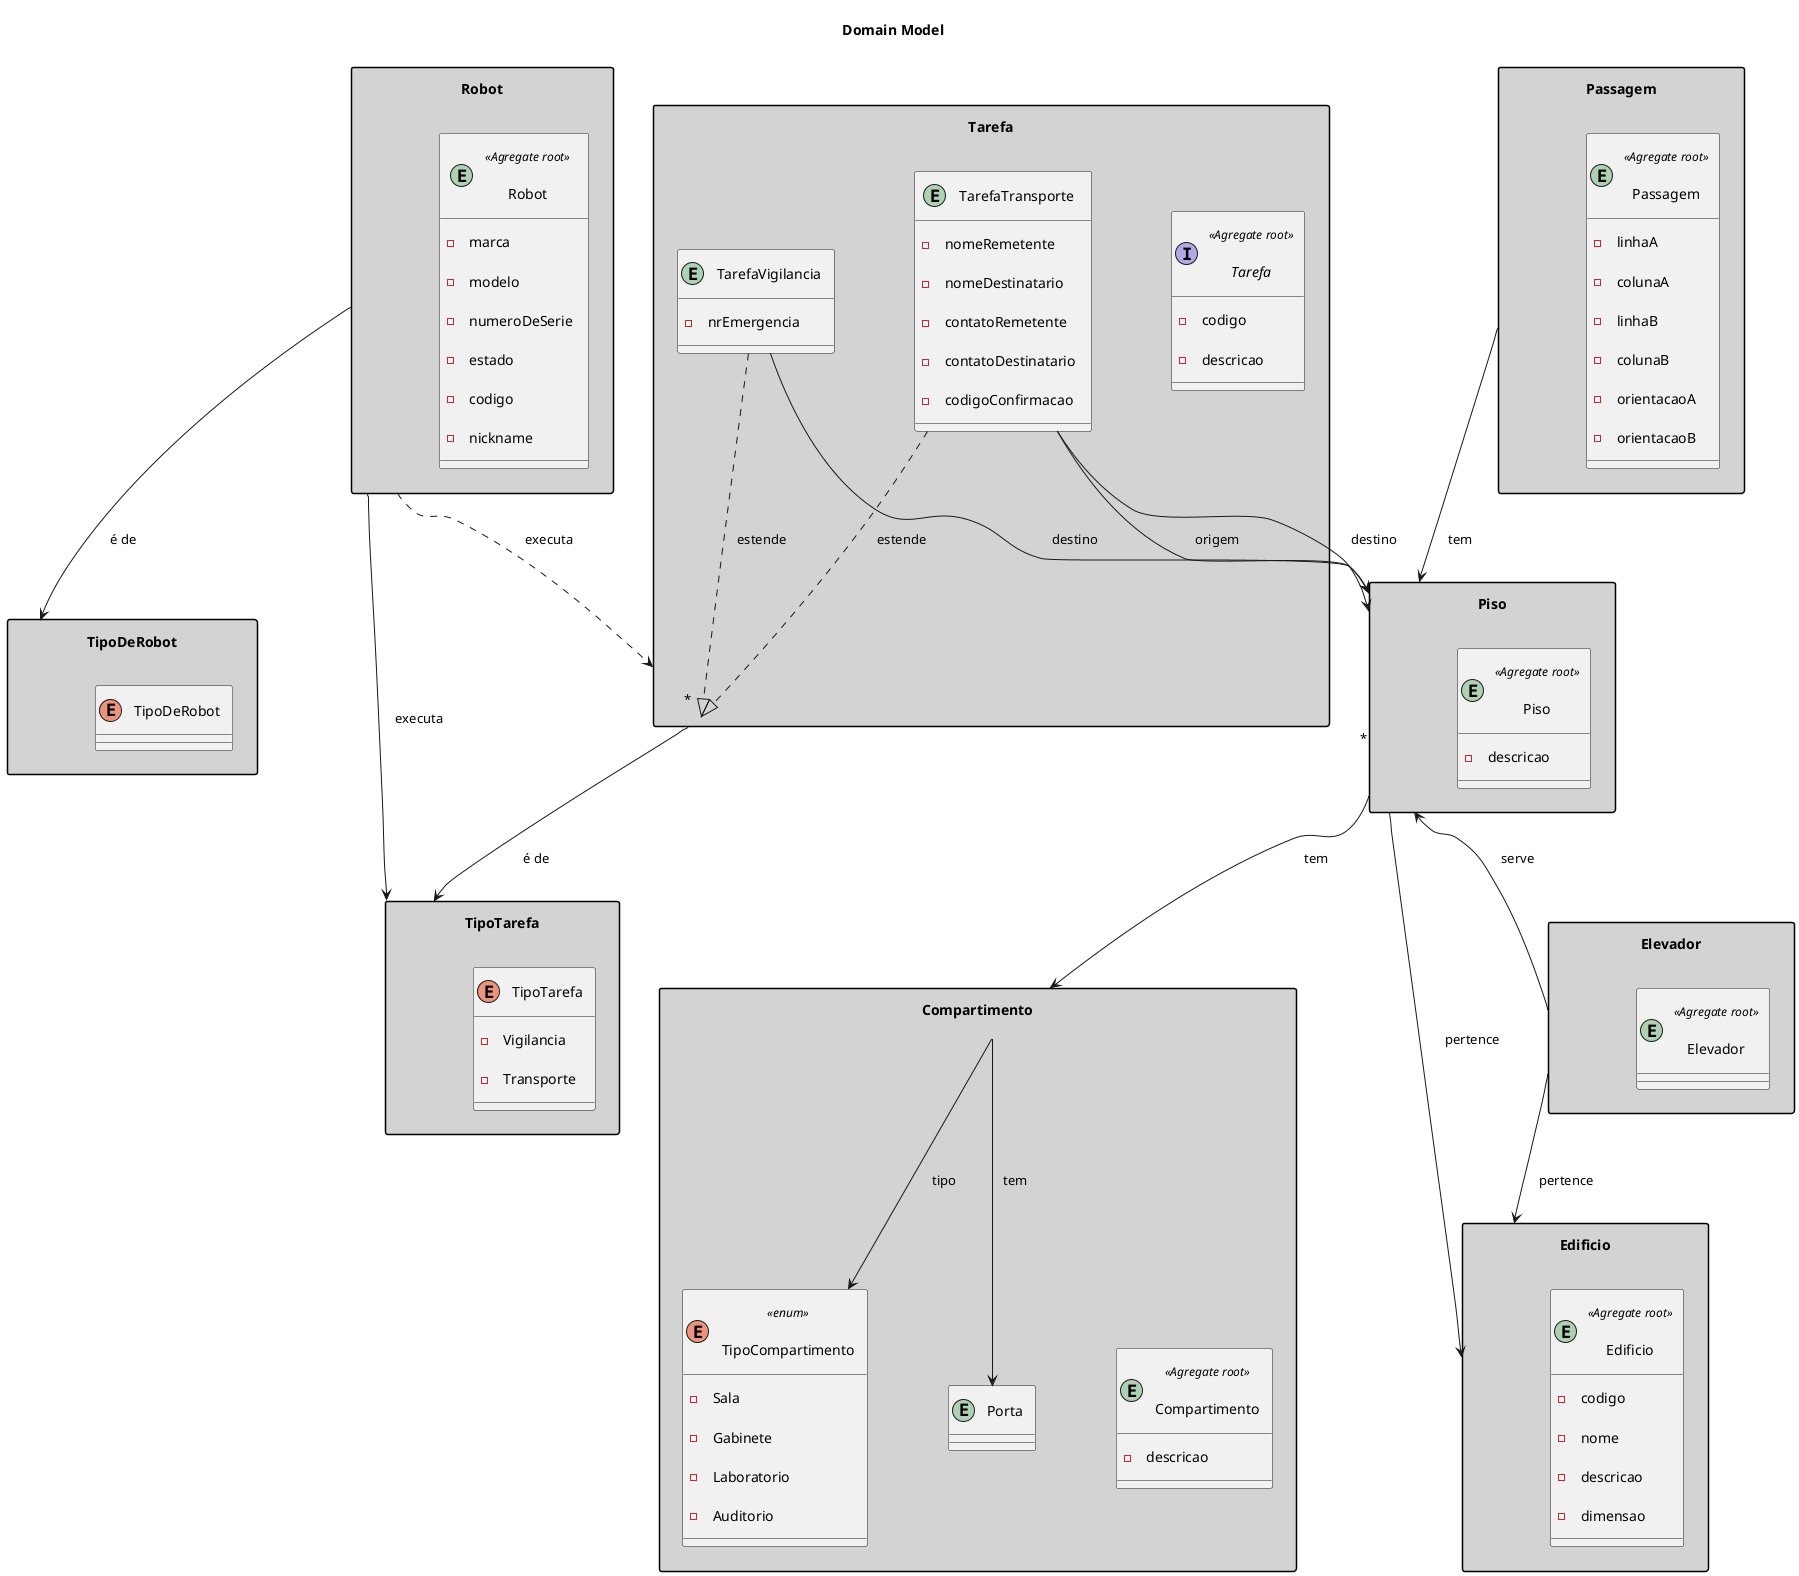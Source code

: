 @startuml Domain Model

title "Domain Model"
' left to right direction
' top to bottom direction
skinparam Padding 10
skinparam Nodesep 80
skinparam ranksep 100
skinparam groupInheritance 1
' skinparam linetype ortho
skinparam separation 1000
skinparam NoteBackgroundColor #A9A9A9
skinparam PackageStyle rectangle
skinparam package {
    BackgroundColor #D3D3D3
    FontStyle bold
}

' hide circle
' hide methods

package Robot {
    entity Robot <<Agregate root>>{
        -marca
        -modelo
        -numeroDeSerie
        -estado
        -codigo
        -nickname
    }
}

package TipoDeRobot {
    Enum TipoDeRobot {
    }
}

package TipoTarefa{
    enum TipoTarefa{
        -Vigilancia
        -Transporte
    }
}

package Tarefa {
    interface Tarefa <<Agregate root>>{
        - codigo
        - descricao

    }

    entity TarefaVigilancia {
        - nrEmergencia
    }
    entity TarefaTransporte {
        - nomeRemetente
        - nomeDestinatario
        - contatoRemetente
        - contatoDestinatario
        - codigoConfirmacao
    }
}

package Edificio{
    entity Edificio <<Agregate root>>{
        - codigo
        - nome
        - descricao
        - dimensao
    }
}

package Piso{
    entity Piso <<Agregate root>> {
        - descricao
    }

}

package Elevador {
    entity Elevador <<Agregate root>> {
      }
}

package Compartimento{
    Entity Compartimento <<Agregate root>> {
        - descricao
    }

    enum TipoCompartimento <<enum>>{
            - Sala
            - Gabinete
            - Laboratorio
            - Auditorio
    }

    entity Porta{
    }

}
package Passagem{
    entity Passagem <<Agregate root>>{
        - linhaA
        - colunaA
        - linhaB
        - colunaB
        - orientacaoA
        - orientacaoB
    }
}

TarefaVigilancia ..|> Tarefa:  estende
TarefaTransporte ..|> Tarefa: estende

Compartimento --> Porta: tem
Compartimento --> TipoCompartimento: tipo

Robot --> TipoTarefa: executa

Piso --> Edificio: pertence
Piso "*" <-- Elevador : serve
Piso --> Compartimento: tem

Elevador --> Edificio: pertence

TarefaTransporte --> Piso: destino
TarefaTransporte --> Piso: origem

TarefaVigilancia --> Piso: destino

Passagem --> Piso: tem

Robot --> TipoDeRobot : é de

Tarefa --> TipoTarefa : é de

Robot ..> "*" Tarefa : executa

@enduml

